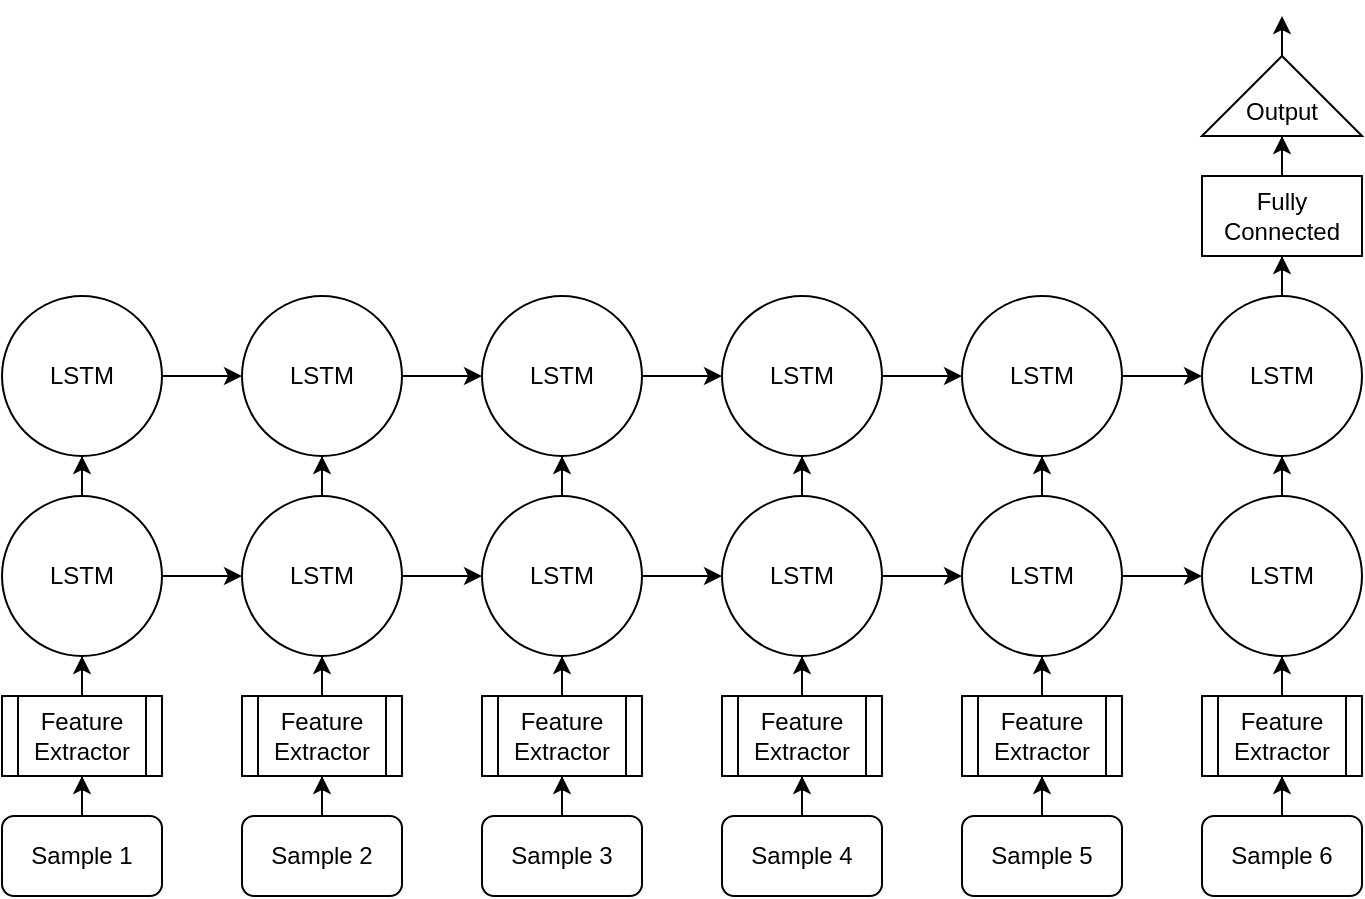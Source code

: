 <mxfile version="12.2.2" type="device" pages="1"><diagram id="08vCkon5hYv65G0pEPUH" name="Page-1"><mxGraphModel dx="1408" dy="752" grid="1" gridSize="10" guides="1" tooltips="1" connect="1" arrows="1" fold="1" page="1" pageScale="1" pageWidth="850" pageHeight="1100" math="0" shadow="0"><root><mxCell id="0"/><mxCell id="1" parent="0"/><mxCell id="gcjgv40nCe_1tW4GJf-y-10" style="edgeStyle=orthogonalEdgeStyle;rounded=0;orthogonalLoop=1;jettySize=auto;html=1;strokeColor=#000000;" edge="1" parent="1" source="yo3lCTCQwIQIwDGwGREe-1" target="gcjgv40nCe_1tW4GJf-y-9"><mxGeometry relative="1" as="geometry"/></mxCell><mxCell id="yo3lCTCQwIQIwDGwGREe-1" value="Sample 1" style="rounded=1;whiteSpace=wrap;html=1;" parent="1" vertex="1"><mxGeometry x="40" y="420" width="80" height="40" as="geometry"/></mxCell><mxCell id="yo3lCTCQwIQIwDGwGREe-78" style="edgeStyle=orthogonalEdgeStyle;rounded=0;orthogonalLoop=1;jettySize=auto;html=1;" parent="1" source="yo3lCTCQwIQIwDGwGREe-11" target="yo3lCTCQwIQIwDGwGREe-36" edge="1"><mxGeometry relative="1" as="geometry"/></mxCell><mxCell id="gcjgv40nCe_1tW4GJf-y-3" style="edgeStyle=orthogonalEdgeStyle;rounded=0;orthogonalLoop=1;jettySize=auto;html=1;strokeColor=#000000;" edge="1" parent="1" source="yo3lCTCQwIQIwDGwGREe-11" target="yo3lCTCQwIQIwDGwGREe-25"><mxGeometry relative="1" as="geometry"/></mxCell><mxCell id="yo3lCTCQwIQIwDGwGREe-11" value="LSTM" style="ellipse;whiteSpace=wrap;html=1;aspect=fixed;" parent="1" vertex="1"><mxGeometry x="40" y="260" width="80" height="80" as="geometry"/></mxCell><mxCell id="yo3lCTCQwIQIwDGwGREe-83" style="edgeStyle=orthogonalEdgeStyle;rounded=0;orthogonalLoop=1;jettySize=auto;html=1;" parent="1" source="yo3lCTCQwIQIwDGwGREe-25" target="yo3lCTCQwIQIwDGwGREe-41" edge="1"><mxGeometry relative="1" as="geometry"/></mxCell><mxCell id="yo3lCTCQwIQIwDGwGREe-25" value="LSTM" style="ellipse;whiteSpace=wrap;html=1;aspect=fixed;" parent="1" vertex="1"><mxGeometry x="40" y="160" width="80" height="80" as="geometry"/></mxCell><mxCell id="gcjgv40nCe_1tW4GJf-y-17" style="edgeStyle=orthogonalEdgeStyle;rounded=0;orthogonalLoop=1;jettySize=auto;html=1;strokeColor=#000000;" edge="1" parent="1" source="yo3lCTCQwIQIwDGwGREe-34" target="gcjgv40nCe_1tW4GJf-y-12"><mxGeometry relative="1" as="geometry"/></mxCell><mxCell id="yo3lCTCQwIQIwDGwGREe-34" value="Sample 2" style="rounded=1;whiteSpace=wrap;html=1;" parent="1" vertex="1"><mxGeometry x="160" y="420" width="80" height="40" as="geometry"/></mxCell><mxCell id="yo3lCTCQwIQIwDGwGREe-79" style="edgeStyle=orthogonalEdgeStyle;rounded=0;orthogonalLoop=1;jettySize=auto;html=1;" parent="1" source="yo3lCTCQwIQIwDGwGREe-36" target="yo3lCTCQwIQIwDGwGREe-45" edge="1"><mxGeometry relative="1" as="geometry"/></mxCell><mxCell id="gcjgv40nCe_1tW4GJf-y-4" style="edgeStyle=orthogonalEdgeStyle;rounded=0;orthogonalLoop=1;jettySize=auto;html=1;strokeColor=#000000;" edge="1" parent="1" source="yo3lCTCQwIQIwDGwGREe-36" target="yo3lCTCQwIQIwDGwGREe-41"><mxGeometry relative="1" as="geometry"/></mxCell><mxCell id="yo3lCTCQwIQIwDGwGREe-36" value="LSTM" style="ellipse;whiteSpace=wrap;html=1;aspect=fixed;" parent="1" vertex="1"><mxGeometry x="160" y="260" width="80" height="80" as="geometry"/></mxCell><mxCell id="yo3lCTCQwIQIwDGwGREe-84" style="edgeStyle=orthogonalEdgeStyle;rounded=0;orthogonalLoop=1;jettySize=auto;html=1;" parent="1" source="yo3lCTCQwIQIwDGwGREe-41" target="yo3lCTCQwIQIwDGwGREe-50" edge="1"><mxGeometry relative="1" as="geometry"/></mxCell><mxCell id="yo3lCTCQwIQIwDGwGREe-41" value="LSTM" style="ellipse;whiteSpace=wrap;html=1;aspect=fixed;" parent="1" vertex="1"><mxGeometry x="160" y="160" width="80" height="80" as="geometry"/></mxCell><mxCell id="gcjgv40nCe_1tW4GJf-y-20" style="edgeStyle=orthogonalEdgeStyle;rounded=0;orthogonalLoop=1;jettySize=auto;html=1;strokeColor=#000000;" edge="1" parent="1" source="yo3lCTCQwIQIwDGwGREe-43" target="gcjgv40nCe_1tW4GJf-y-13"><mxGeometry relative="1" as="geometry"/></mxCell><mxCell id="yo3lCTCQwIQIwDGwGREe-43" value="Sample 3" style="rounded=1;whiteSpace=wrap;html=1;" parent="1" vertex="1"><mxGeometry x="280" y="420" width="80" height="40" as="geometry"/></mxCell><mxCell id="yo3lCTCQwIQIwDGwGREe-80" style="edgeStyle=orthogonalEdgeStyle;rounded=0;orthogonalLoop=1;jettySize=auto;html=1;" parent="1" source="yo3lCTCQwIQIwDGwGREe-45" target="yo3lCTCQwIQIwDGwGREe-54" edge="1"><mxGeometry relative="1" as="geometry"/></mxCell><mxCell id="gcjgv40nCe_1tW4GJf-y-5" style="edgeStyle=orthogonalEdgeStyle;rounded=0;orthogonalLoop=1;jettySize=auto;html=1;strokeColor=#000000;" edge="1" parent="1" source="yo3lCTCQwIQIwDGwGREe-45" target="yo3lCTCQwIQIwDGwGREe-50"><mxGeometry relative="1" as="geometry"/></mxCell><mxCell id="yo3lCTCQwIQIwDGwGREe-45" value="LSTM" style="ellipse;whiteSpace=wrap;html=1;aspect=fixed;" parent="1" vertex="1"><mxGeometry x="280" y="260" width="80" height="80" as="geometry"/></mxCell><mxCell id="yo3lCTCQwIQIwDGwGREe-85" style="edgeStyle=orthogonalEdgeStyle;rounded=0;orthogonalLoop=1;jettySize=auto;html=1;" parent="1" source="yo3lCTCQwIQIwDGwGREe-50" target="yo3lCTCQwIQIwDGwGREe-59" edge="1"><mxGeometry relative="1" as="geometry"/></mxCell><mxCell id="yo3lCTCQwIQIwDGwGREe-50" value="LSTM" style="ellipse;whiteSpace=wrap;html=1;aspect=fixed;" parent="1" vertex="1"><mxGeometry x="280" y="160" width="80" height="80" as="geometry"/></mxCell><mxCell id="gcjgv40nCe_1tW4GJf-y-22" style="edgeStyle=orthogonalEdgeStyle;rounded=0;orthogonalLoop=1;jettySize=auto;html=1;strokeColor=#000000;" edge="1" parent="1" source="yo3lCTCQwIQIwDGwGREe-52" target="gcjgv40nCe_1tW4GJf-y-14"><mxGeometry relative="1" as="geometry"/></mxCell><mxCell id="yo3lCTCQwIQIwDGwGREe-52" value="Sample 4" style="rounded=1;whiteSpace=wrap;html=1;" parent="1" vertex="1"><mxGeometry x="400" y="420" width="80" height="40" as="geometry"/></mxCell><mxCell id="yo3lCTCQwIQIwDGwGREe-81" style="edgeStyle=orthogonalEdgeStyle;rounded=0;orthogonalLoop=1;jettySize=auto;html=1;" parent="1" source="yo3lCTCQwIQIwDGwGREe-54" target="yo3lCTCQwIQIwDGwGREe-63" edge="1"><mxGeometry relative="1" as="geometry"/></mxCell><mxCell id="gcjgv40nCe_1tW4GJf-y-6" style="edgeStyle=orthogonalEdgeStyle;rounded=0;orthogonalLoop=1;jettySize=auto;html=1;strokeColor=#000000;" edge="1" parent="1" source="yo3lCTCQwIQIwDGwGREe-54" target="yo3lCTCQwIQIwDGwGREe-59"><mxGeometry relative="1" as="geometry"/></mxCell><mxCell id="yo3lCTCQwIQIwDGwGREe-54" value="LSTM" style="ellipse;whiteSpace=wrap;html=1;aspect=fixed;" parent="1" vertex="1"><mxGeometry x="400" y="260" width="80" height="80" as="geometry"/></mxCell><mxCell id="yo3lCTCQwIQIwDGwGREe-86" style="edgeStyle=orthogonalEdgeStyle;rounded=0;orthogonalLoop=1;jettySize=auto;html=1;" parent="1" source="yo3lCTCQwIQIwDGwGREe-59" target="yo3lCTCQwIQIwDGwGREe-68" edge="1"><mxGeometry relative="1" as="geometry"/></mxCell><mxCell id="yo3lCTCQwIQIwDGwGREe-59" value="LSTM" style="ellipse;whiteSpace=wrap;html=1;aspect=fixed;" parent="1" vertex="1"><mxGeometry x="400" y="160" width="80" height="80" as="geometry"/></mxCell><mxCell id="gcjgv40nCe_1tW4GJf-y-24" style="edgeStyle=orthogonalEdgeStyle;rounded=0;orthogonalLoop=1;jettySize=auto;html=1;strokeColor=#000000;" edge="1" parent="1" source="yo3lCTCQwIQIwDGwGREe-61" target="gcjgv40nCe_1tW4GJf-y-15"><mxGeometry relative="1" as="geometry"/></mxCell><mxCell id="yo3lCTCQwIQIwDGwGREe-61" value="Sample 5" style="rounded=1;whiteSpace=wrap;html=1;" parent="1" vertex="1"><mxGeometry x="520" y="420" width="80" height="40" as="geometry"/></mxCell><mxCell id="yo3lCTCQwIQIwDGwGREe-82" style="edgeStyle=orthogonalEdgeStyle;rounded=0;orthogonalLoop=1;jettySize=auto;html=1;" parent="1" source="yo3lCTCQwIQIwDGwGREe-63" target="yo3lCTCQwIQIwDGwGREe-72" edge="1"><mxGeometry relative="1" as="geometry"/></mxCell><mxCell id="gcjgv40nCe_1tW4GJf-y-7" style="edgeStyle=orthogonalEdgeStyle;rounded=0;orthogonalLoop=1;jettySize=auto;html=1;entryX=0.5;entryY=1;entryDx=0;entryDy=0;strokeColor=#000000;" edge="1" parent="1" source="yo3lCTCQwIQIwDGwGREe-63" target="yo3lCTCQwIQIwDGwGREe-68"><mxGeometry relative="1" as="geometry"/></mxCell><mxCell id="yo3lCTCQwIQIwDGwGREe-63" value="LSTM" style="ellipse;whiteSpace=wrap;html=1;aspect=fixed;" parent="1" vertex="1"><mxGeometry x="520" y="260" width="80" height="80" as="geometry"/></mxCell><mxCell id="yo3lCTCQwIQIwDGwGREe-87" style="edgeStyle=orthogonalEdgeStyle;rounded=0;orthogonalLoop=1;jettySize=auto;html=1;" parent="1" source="yo3lCTCQwIQIwDGwGREe-68" target="yo3lCTCQwIQIwDGwGREe-77" edge="1"><mxGeometry relative="1" as="geometry"/></mxCell><mxCell id="yo3lCTCQwIQIwDGwGREe-68" value="LSTM" style="ellipse;whiteSpace=wrap;html=1;aspect=fixed;" parent="1" vertex="1"><mxGeometry x="520" y="160" width="80" height="80" as="geometry"/></mxCell><mxCell id="gcjgv40nCe_1tW4GJf-y-26" style="edgeStyle=orthogonalEdgeStyle;rounded=0;orthogonalLoop=1;jettySize=auto;html=1;strokeColor=#000000;" edge="1" parent="1" source="yo3lCTCQwIQIwDGwGREe-70" target="gcjgv40nCe_1tW4GJf-y-16"><mxGeometry relative="1" as="geometry"/></mxCell><mxCell id="yo3lCTCQwIQIwDGwGREe-70" value="Sample 6" style="rounded=1;whiteSpace=wrap;html=1;" parent="1" vertex="1"><mxGeometry x="640" y="420" width="80" height="40" as="geometry"/></mxCell><mxCell id="gcjgv40nCe_1tW4GJf-y-8" style="edgeStyle=orthogonalEdgeStyle;rounded=0;orthogonalLoop=1;jettySize=auto;html=1;strokeColor=#000000;" edge="1" parent="1" source="yo3lCTCQwIQIwDGwGREe-72" target="yo3lCTCQwIQIwDGwGREe-77"><mxGeometry relative="1" as="geometry"/></mxCell><mxCell id="yo3lCTCQwIQIwDGwGREe-72" value="LSTM" style="ellipse;whiteSpace=wrap;html=1;aspect=fixed;" parent="1" vertex="1"><mxGeometry x="640" y="260" width="80" height="80" as="geometry"/></mxCell><mxCell id="gcjgv40nCe_1tW4GJf-y-2" style="edgeStyle=orthogonalEdgeStyle;rounded=0;orthogonalLoop=1;jettySize=auto;html=1;strokeColor=#000000;" edge="1" parent="1" source="yo3lCTCQwIQIwDGwGREe-77" target="yo3lCTCQwIQIwDGwGREe-89"><mxGeometry relative="1" as="geometry"/></mxCell><mxCell id="yo3lCTCQwIQIwDGwGREe-77" value="LSTM" style="ellipse;whiteSpace=wrap;html=1;aspect=fixed;" parent="1" vertex="1"><mxGeometry x="640" y="160" width="80" height="80" as="geometry"/></mxCell><mxCell id="yo3lCTCQwIQIwDGwGREe-104" style="edgeStyle=orthogonalEdgeStyle;rounded=0;orthogonalLoop=1;jettySize=auto;html=1;exitX=1;exitY=0.5;exitDx=0;exitDy=0;" parent="1" source="yo3lCTCQwIQIwDGwGREe-88" edge="1"><mxGeometry relative="1" as="geometry"><mxPoint x="680" y="20" as="targetPoint"/></mxGeometry></mxCell><mxCell id="yo3lCTCQwIQIwDGwGREe-88" value="&lt;br&gt;Output" style="triangle;whiteSpace=wrap;html=1;direction=north;" parent="1" vertex="1"><mxGeometry x="640" y="40" width="80" height="40" as="geometry"/></mxCell><mxCell id="gcjgv40nCe_1tW4GJf-y-1" style="edgeStyle=orthogonalEdgeStyle;rounded=0;orthogonalLoop=1;jettySize=auto;html=1;strokeColor=#000000;" edge="1" parent="1" source="yo3lCTCQwIQIwDGwGREe-89" target="yo3lCTCQwIQIwDGwGREe-88"><mxGeometry relative="1" as="geometry"/></mxCell><mxCell id="yo3lCTCQwIQIwDGwGREe-89" value="Fully&lt;br&gt;Connected" style="rounded=0;whiteSpace=wrap;html=1;" parent="1" vertex="1"><mxGeometry x="640" y="100" width="80" height="40" as="geometry"/></mxCell><mxCell id="gcjgv40nCe_1tW4GJf-y-11" style="edgeStyle=orthogonalEdgeStyle;rounded=0;orthogonalLoop=1;jettySize=auto;html=1;strokeColor=#000000;" edge="1" parent="1" source="gcjgv40nCe_1tW4GJf-y-9" target="yo3lCTCQwIQIwDGwGREe-11"><mxGeometry relative="1" as="geometry"/></mxCell><mxCell id="gcjgv40nCe_1tW4GJf-y-9" value="Feature&lt;br&gt;Extractor" style="shape=process;whiteSpace=wrap;html=1;backgroundOutline=1;rounded=0;strokeColor=#000000;fillColor=#ffffff;" vertex="1" parent="1"><mxGeometry x="40" y="360" width="80" height="40" as="geometry"/></mxCell><mxCell id="gcjgv40nCe_1tW4GJf-y-18" style="edgeStyle=orthogonalEdgeStyle;rounded=0;orthogonalLoop=1;jettySize=auto;html=1;strokeColor=#000000;" edge="1" parent="1" source="gcjgv40nCe_1tW4GJf-y-12" target="yo3lCTCQwIQIwDGwGREe-36"><mxGeometry relative="1" as="geometry"/></mxCell><mxCell id="gcjgv40nCe_1tW4GJf-y-12" value="Feature&lt;br&gt;Extractor" style="shape=process;whiteSpace=wrap;html=1;backgroundOutline=1;rounded=0;strokeColor=#000000;fillColor=#ffffff;" vertex="1" parent="1"><mxGeometry x="160" y="360" width="80" height="40" as="geometry"/></mxCell><mxCell id="gcjgv40nCe_1tW4GJf-y-21" style="edgeStyle=orthogonalEdgeStyle;rounded=0;orthogonalLoop=1;jettySize=auto;html=1;strokeColor=#000000;" edge="1" parent="1" source="gcjgv40nCe_1tW4GJf-y-13" target="yo3lCTCQwIQIwDGwGREe-45"><mxGeometry relative="1" as="geometry"/></mxCell><mxCell id="gcjgv40nCe_1tW4GJf-y-13" value="Feature&lt;br&gt;Extractor" style="shape=process;whiteSpace=wrap;html=1;backgroundOutline=1;rounded=0;strokeColor=#000000;fillColor=#ffffff;" vertex="1" parent="1"><mxGeometry x="280" y="360" width="80" height="40" as="geometry"/></mxCell><mxCell id="gcjgv40nCe_1tW4GJf-y-23" style="edgeStyle=orthogonalEdgeStyle;rounded=0;orthogonalLoop=1;jettySize=auto;html=1;strokeColor=#000000;" edge="1" parent="1" source="gcjgv40nCe_1tW4GJf-y-14" target="yo3lCTCQwIQIwDGwGREe-54"><mxGeometry relative="1" as="geometry"/></mxCell><mxCell id="gcjgv40nCe_1tW4GJf-y-14" value="Feature&lt;br&gt;Extractor" style="shape=process;whiteSpace=wrap;html=1;backgroundOutline=1;rounded=0;strokeColor=#000000;fillColor=#ffffff;" vertex="1" parent="1"><mxGeometry x="400" y="360" width="80" height="40" as="geometry"/></mxCell><mxCell id="gcjgv40nCe_1tW4GJf-y-25" style="edgeStyle=orthogonalEdgeStyle;rounded=0;orthogonalLoop=1;jettySize=auto;html=1;strokeColor=#000000;" edge="1" parent="1" source="gcjgv40nCe_1tW4GJf-y-15" target="yo3lCTCQwIQIwDGwGREe-63"><mxGeometry relative="1" as="geometry"/></mxCell><mxCell id="gcjgv40nCe_1tW4GJf-y-15" value="Feature&lt;br&gt;Extractor" style="shape=process;whiteSpace=wrap;html=1;backgroundOutline=1;rounded=0;strokeColor=#000000;fillColor=#ffffff;" vertex="1" parent="1"><mxGeometry x="520" y="360" width="80" height="40" as="geometry"/></mxCell><mxCell id="gcjgv40nCe_1tW4GJf-y-27" style="edgeStyle=orthogonalEdgeStyle;rounded=0;orthogonalLoop=1;jettySize=auto;html=1;strokeColor=#000000;" edge="1" parent="1" source="gcjgv40nCe_1tW4GJf-y-16" target="yo3lCTCQwIQIwDGwGREe-72"><mxGeometry relative="1" as="geometry"/></mxCell><mxCell id="gcjgv40nCe_1tW4GJf-y-16" value="Feature&lt;br&gt;Extractor" style="shape=process;whiteSpace=wrap;html=1;backgroundOutline=1;rounded=0;strokeColor=#000000;fillColor=#ffffff;" vertex="1" parent="1"><mxGeometry x="640" y="360" width="80" height="40" as="geometry"/></mxCell></root></mxGraphModel></diagram></mxfile>